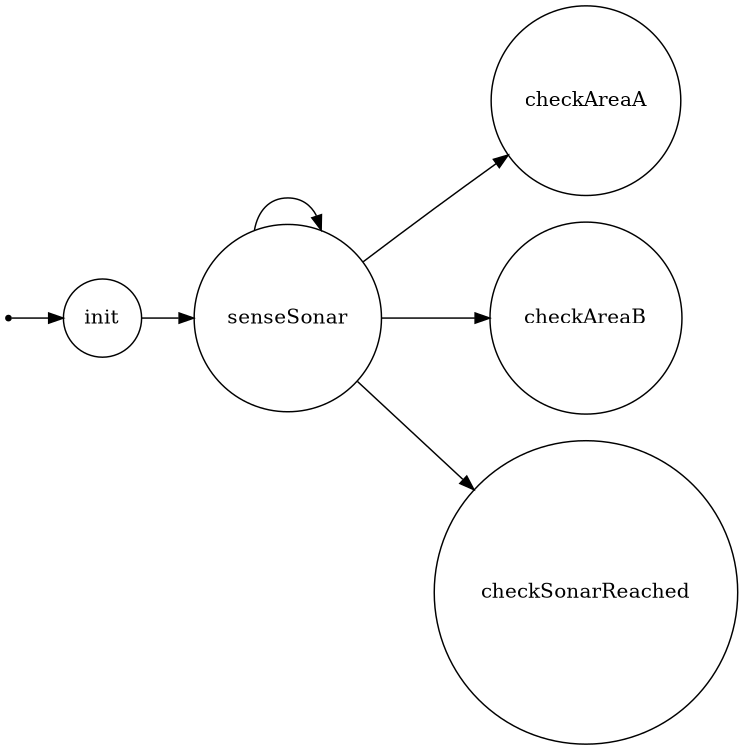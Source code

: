 /*
*
* A GraphViz DOT FSM description 
* Please use a GraphViz visualizer (like http://www.webgraphviz.com)
* 
* Generated by AM,NC,RM
*  
*/
 
digraph finite_state_machine {
  	rankdir=LR;
  	size="8,5"
  	node [shape = point]; iniziale;
  	node [shape = doublecircle]; 
  	node [shape = circle];
  	iniziale -> init [label = ""];
  	
  	
  	init -> senseSonar [ label = ""];
  	
  	senseSonar -> checkAreaA [ label = ""];
  	senseSonar -> checkAreaB [ label = ""];
  	senseSonar -> checkSonarReached [ label = ""];
  	senseSonar -> senseSonar [ label = ""];
}